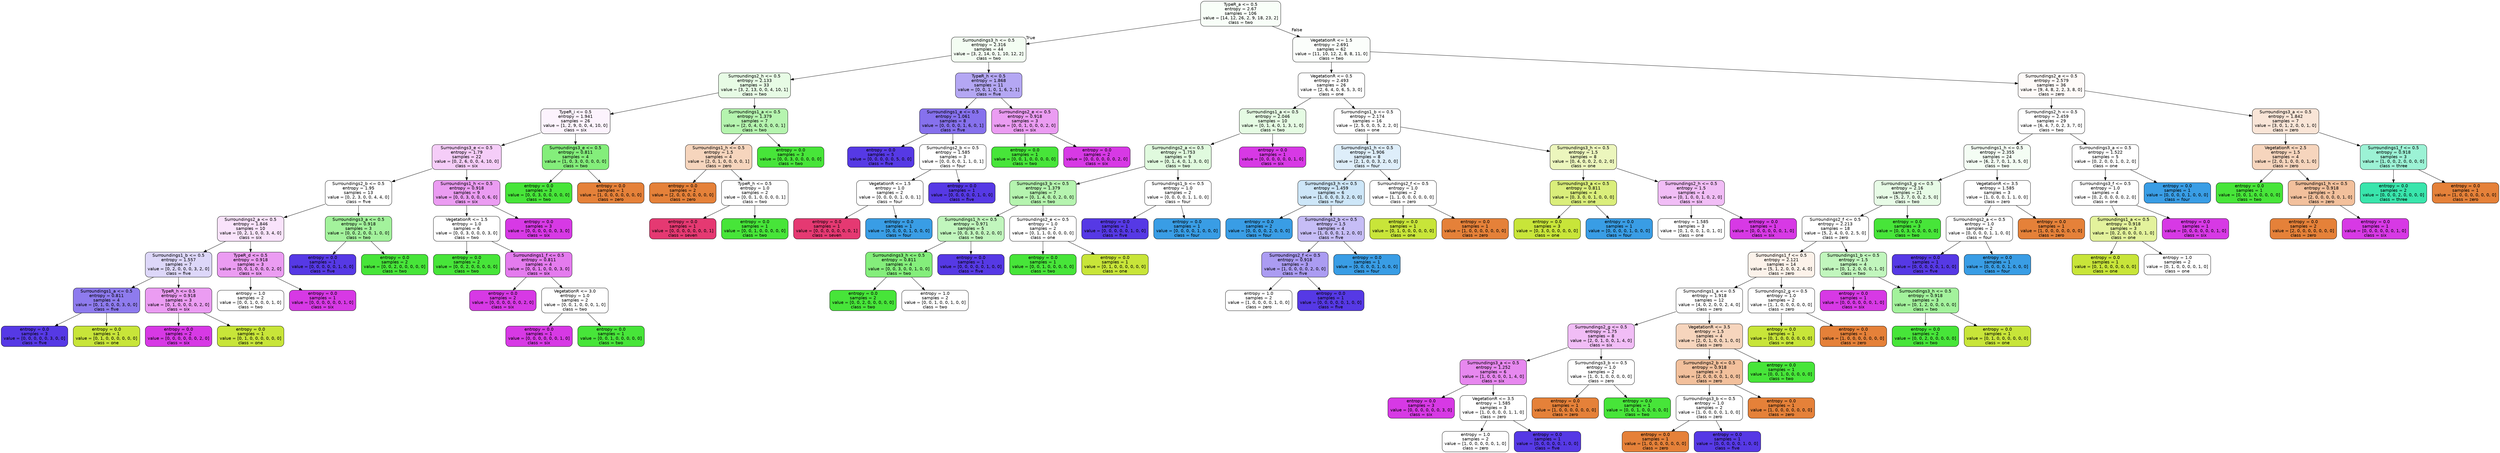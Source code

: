 digraph Tree {
node [shape=box, style="filled, rounded", color="black", fontname=helvetica] ;
edge [fontname=helvetica] ;
0 [label="TypeR_a <= 0.5\nentropy = 2.67\nsamples = 106\nvalue = [14, 12, 26, 2, 9, 18, 23, 2]\nclass = two", fillcolor="#47e53909"] ;
1 [label="Surroundings3_h <= 0.5\nentropy = 2.316\nsamples = 44\nvalue = [3, 2, 14, 0, 1, 10, 12, 2]\nclass = two", fillcolor="#47e53910"] ;
0 -> 1 [labeldistance=2.5, labelangle=45, headlabel="True"] ;
2 [label="Surroundings2_h <= 0.5\nentropy = 2.133\nsamples = 33\nvalue = [3, 2, 13, 0, 0, 4, 10, 1]\nclass = two", fillcolor="#47e53921"] ;
1 -> 2 ;
3 [label="TypeR_i <= 0.5\nentropy = 1.941\nsamples = 26\nvalue = [1, 2, 9, 0, 0, 4, 10, 0]\nclass = six", fillcolor="#d739e50f"] ;
2 -> 3 ;
4 [label="Surroundings3_e <= 0.5\nentropy = 1.79\nsamples = 22\nvalue = [0, 2, 6, 0, 0, 4, 10, 0]\nclass = six", fillcolor="#d739e540"] ;
3 -> 4 ;
5 [label="Surroundings2_b <= 0.5\nentropy = 1.95\nsamples = 13\nvalue = [0, 2, 3, 0, 0, 4, 4, 0]\nclass = five", fillcolor="#5639e500"] ;
4 -> 5 ;
6 [label="Surroundings2_a <= 0.5\nentropy = 1.846\nsamples = 10\nvalue = [0, 2, 1, 0, 0, 3, 4, 0]\nclass = six", fillcolor="#d739e524"] ;
5 -> 6 ;
7 [label="Surroundings1_b <= 0.5\nentropy = 1.557\nsamples = 7\nvalue = [0, 2, 0, 0, 0, 3, 2, 0]\nclass = five", fillcolor="#5639e533"] ;
6 -> 7 ;
8 [label="Surroundings1_a <= 0.5\nentropy = 0.811\nsamples = 4\nvalue = [0, 1, 0, 0, 0, 3, 0, 0]\nclass = five", fillcolor="#5639e5aa"] ;
7 -> 8 ;
9 [label="entropy = 0.0\nsamples = 3\nvalue = [0, 0, 0, 0, 0, 3, 0, 0]\nclass = five", fillcolor="#5639e5ff"] ;
8 -> 9 ;
10 [label="entropy = 0.0\nsamples = 1\nvalue = [0, 1, 0, 0, 0, 0, 0, 0]\nclass = one", fillcolor="#c8e539ff"] ;
8 -> 10 ;
11 [label="TypeR_h <= 0.5\nentropy = 0.918\nsamples = 3\nvalue = [0, 1, 0, 0, 0, 0, 2, 0]\nclass = six", fillcolor="#d739e57f"] ;
7 -> 11 ;
12 [label="entropy = 0.0\nsamples = 2\nvalue = [0, 0, 0, 0, 0, 0, 2, 0]\nclass = six", fillcolor="#d739e5ff"] ;
11 -> 12 ;
13 [label="entropy = 0.0\nsamples = 1\nvalue = [0, 1, 0, 0, 0, 0, 0, 0]\nclass = one", fillcolor="#c8e539ff"] ;
11 -> 13 ;
14 [label="TypeR_d <= 0.5\nentropy = 0.918\nsamples = 3\nvalue = [0, 0, 1, 0, 0, 0, 2, 0]\nclass = six", fillcolor="#d739e57f"] ;
6 -> 14 ;
15 [label="entropy = 1.0\nsamples = 2\nvalue = [0, 0, 1, 0, 0, 0, 1, 0]\nclass = two", fillcolor="#47e53900"] ;
14 -> 15 ;
16 [label="entropy = 0.0\nsamples = 1\nvalue = [0, 0, 0, 0, 0, 0, 1, 0]\nclass = six", fillcolor="#d739e5ff"] ;
14 -> 16 ;
17 [label="Surroundings3_a <= 0.5\nentropy = 0.918\nsamples = 3\nvalue = [0, 0, 2, 0, 0, 1, 0, 0]\nclass = two", fillcolor="#47e5397f"] ;
5 -> 17 ;
18 [label="entropy = 0.0\nsamples = 1\nvalue = [0, 0, 0, 0, 0, 1, 0, 0]\nclass = five", fillcolor="#5639e5ff"] ;
17 -> 18 ;
19 [label="entropy = 0.0\nsamples = 2\nvalue = [0, 0, 2, 0, 0, 0, 0, 0]\nclass = two", fillcolor="#47e539ff"] ;
17 -> 19 ;
20 [label="Surroundings1_h <= 0.5\nentropy = 0.918\nsamples = 9\nvalue = [0, 0, 3, 0, 0, 0, 6, 0]\nclass = six", fillcolor="#d739e57f"] ;
4 -> 20 ;
21 [label="VegetationR <= 1.5\nentropy = 1.0\nsamples = 6\nvalue = [0, 0, 3, 0, 0, 0, 3, 0]\nclass = two", fillcolor="#47e53900"] ;
20 -> 21 ;
22 [label="entropy = 0.0\nsamples = 2\nvalue = [0, 0, 2, 0, 0, 0, 0, 0]\nclass = two", fillcolor="#47e539ff"] ;
21 -> 22 ;
23 [label="Surroundings1_f <= 0.5\nentropy = 0.811\nsamples = 4\nvalue = [0, 0, 1, 0, 0, 0, 3, 0]\nclass = six", fillcolor="#d739e5aa"] ;
21 -> 23 ;
24 [label="entropy = 0.0\nsamples = 2\nvalue = [0, 0, 0, 0, 0, 0, 2, 0]\nclass = six", fillcolor="#d739e5ff"] ;
23 -> 24 ;
25 [label="VegetationR <= 3.0\nentropy = 1.0\nsamples = 2\nvalue = [0, 0, 1, 0, 0, 0, 1, 0]\nclass = two", fillcolor="#47e53900"] ;
23 -> 25 ;
26 [label="entropy = 0.0\nsamples = 1\nvalue = [0, 0, 0, 0, 0, 0, 1, 0]\nclass = six", fillcolor="#d739e5ff"] ;
25 -> 26 ;
27 [label="entropy = 0.0\nsamples = 1\nvalue = [0, 0, 1, 0, 0, 0, 0, 0]\nclass = two", fillcolor="#47e539ff"] ;
25 -> 27 ;
28 [label="entropy = 0.0\nsamples = 3\nvalue = [0, 0, 0, 0, 0, 0, 3, 0]\nclass = six", fillcolor="#d739e5ff"] ;
20 -> 28 ;
29 [label="Surroundings3_e <= 0.5\nentropy = 0.811\nsamples = 4\nvalue = [1, 0, 3, 0, 0, 0, 0, 0]\nclass = two", fillcolor="#47e539aa"] ;
3 -> 29 ;
30 [label="entropy = 0.0\nsamples = 3\nvalue = [0, 0, 3, 0, 0, 0, 0, 0]\nclass = two", fillcolor="#47e539ff"] ;
29 -> 30 ;
31 [label="entropy = 0.0\nsamples = 1\nvalue = [1, 0, 0, 0, 0, 0, 0, 0]\nclass = zero", fillcolor="#e58139ff"] ;
29 -> 31 ;
32 [label="Surroundings1_a <= 0.5\nentropy = 1.379\nsamples = 7\nvalue = [2, 0, 4, 0, 0, 0, 0, 1]\nclass = two", fillcolor="#47e53966"] ;
2 -> 32 ;
33 [label="Surroundings1_h <= 0.5\nentropy = 1.5\nsamples = 4\nvalue = [2, 0, 1, 0, 0, 0, 0, 1]\nclass = zero", fillcolor="#e5813955"] ;
32 -> 33 ;
34 [label="entropy = 0.0\nsamples = 2\nvalue = [2, 0, 0, 0, 0, 0, 0, 0]\nclass = zero", fillcolor="#e58139ff"] ;
33 -> 34 ;
35 [label="TypeR_h <= 0.5\nentropy = 1.0\nsamples = 2\nvalue = [0, 0, 1, 0, 0, 0, 0, 1]\nclass = two", fillcolor="#47e53900"] ;
33 -> 35 ;
36 [label="entropy = 0.0\nsamples = 1\nvalue = [0, 0, 0, 0, 0, 0, 0, 1]\nclass = seven", fillcolor="#e53972ff"] ;
35 -> 36 ;
37 [label="entropy = 0.0\nsamples = 1\nvalue = [0, 0, 1, 0, 0, 0, 0, 0]\nclass = two", fillcolor="#47e539ff"] ;
35 -> 37 ;
38 [label="entropy = 0.0\nsamples = 3\nvalue = [0, 0, 3, 0, 0, 0, 0, 0]\nclass = two", fillcolor="#47e539ff"] ;
32 -> 38 ;
39 [label="TypeR_h <= 0.5\nentropy = 1.868\nsamples = 11\nvalue = [0, 0, 1, 0, 1, 6, 2, 1]\nclass = five", fillcolor="#5639e571"] ;
1 -> 39 ;
40 [label="Surroundings1_e <= 0.5\nentropy = 1.061\nsamples = 8\nvalue = [0, 0, 0, 0, 1, 6, 0, 1]\nclass = five", fillcolor="#5639e5b6"] ;
39 -> 40 ;
41 [label="entropy = 0.0\nsamples = 5\nvalue = [0, 0, 0, 0, 0, 5, 0, 0]\nclass = five", fillcolor="#5639e5ff"] ;
40 -> 41 ;
42 [label="Surroundings2_b <= 0.5\nentropy = 1.585\nsamples = 3\nvalue = [0, 0, 0, 0, 1, 1, 0, 1]\nclass = four", fillcolor="#399de500"] ;
40 -> 42 ;
43 [label="VegetationR <= 1.5\nentropy = 1.0\nsamples = 2\nvalue = [0, 0, 0, 0, 1, 0, 0, 1]\nclass = four", fillcolor="#399de500"] ;
42 -> 43 ;
44 [label="entropy = 0.0\nsamples = 1\nvalue = [0, 0, 0, 0, 0, 0, 0, 1]\nclass = seven", fillcolor="#e53972ff"] ;
43 -> 44 ;
45 [label="entropy = 0.0\nsamples = 1\nvalue = [0, 0, 0, 0, 1, 0, 0, 0]\nclass = four", fillcolor="#399de5ff"] ;
43 -> 45 ;
46 [label="entropy = 0.0\nsamples = 1\nvalue = [0, 0, 0, 0, 0, 1, 0, 0]\nclass = five", fillcolor="#5639e5ff"] ;
42 -> 46 ;
47 [label="Surroundings2_e <= 0.5\nentropy = 0.918\nsamples = 3\nvalue = [0, 0, 1, 0, 0, 0, 2, 0]\nclass = six", fillcolor="#d739e57f"] ;
39 -> 47 ;
48 [label="entropy = 0.0\nsamples = 1\nvalue = [0, 0, 1, 0, 0, 0, 0, 0]\nclass = two", fillcolor="#47e539ff"] ;
47 -> 48 ;
49 [label="entropy = 0.0\nsamples = 2\nvalue = [0, 0, 0, 0, 0, 0, 2, 0]\nclass = six", fillcolor="#d739e5ff"] ;
47 -> 49 ;
50 [label="VegetationR <= 1.5\nentropy = 2.691\nsamples = 62\nvalue = [11, 10, 12, 2, 8, 8, 11, 0]\nclass = two", fillcolor="#47e53905"] ;
0 -> 50 [labeldistance=2.5, labelangle=-45, headlabel="False"] ;
51 [label="VegetationR <= 0.5\nentropy = 2.493\nsamples = 26\nvalue = [2, 6, 4, 0, 6, 5, 3, 0]\nclass = one", fillcolor="#c8e53900"] ;
50 -> 51 ;
52 [label="Surroundings1_a <= 0.5\nentropy = 2.046\nsamples = 10\nvalue = [0, 1, 4, 0, 1, 3, 1, 0]\nclass = two", fillcolor="#47e53924"] ;
51 -> 52 ;
53 [label="Surroundings2_a <= 0.5\nentropy = 1.753\nsamples = 9\nvalue = [0, 1, 4, 0, 1, 3, 0, 0]\nclass = two", fillcolor="#47e5392a"] ;
52 -> 53 ;
54 [label="Surroundings3_b <= 0.5\nentropy = 1.379\nsamples = 7\nvalue = [0, 1, 4, 0, 0, 2, 0, 0]\nclass = two", fillcolor="#47e53966"] ;
53 -> 54 ;
55 [label="Surroundings1_h <= 0.5\nentropy = 0.971\nsamples = 5\nvalue = [0, 0, 3, 0, 0, 2, 0, 0]\nclass = two", fillcolor="#47e53955"] ;
54 -> 55 ;
56 [label="Surroundings3_h <= 0.5\nentropy = 0.811\nsamples = 4\nvalue = [0, 0, 3, 0, 0, 1, 0, 0]\nclass = two", fillcolor="#47e539aa"] ;
55 -> 56 ;
57 [label="entropy = 0.0\nsamples = 2\nvalue = [0, 0, 2, 0, 0, 0, 0, 0]\nclass = two", fillcolor="#47e539ff"] ;
56 -> 57 ;
58 [label="entropy = 1.0\nsamples = 2\nvalue = [0, 0, 1, 0, 0, 1, 0, 0]\nclass = two", fillcolor="#47e53900"] ;
56 -> 58 ;
59 [label="entropy = 0.0\nsamples = 1\nvalue = [0, 0, 0, 0, 0, 1, 0, 0]\nclass = five", fillcolor="#5639e5ff"] ;
55 -> 59 ;
60 [label="Surroundings2_e <= 0.5\nentropy = 1.0\nsamples = 2\nvalue = [0, 1, 1, 0, 0, 0, 0, 0]\nclass = one", fillcolor="#c8e53900"] ;
54 -> 60 ;
61 [label="entropy = 0.0\nsamples = 1\nvalue = [0, 0, 1, 0, 0, 0, 0, 0]\nclass = two", fillcolor="#47e539ff"] ;
60 -> 61 ;
62 [label="entropy = 0.0\nsamples = 1\nvalue = [0, 1, 0, 0, 0, 0, 0, 0]\nclass = one", fillcolor="#c8e539ff"] ;
60 -> 62 ;
63 [label="Surroundings1_b <= 0.5\nentropy = 1.0\nsamples = 2\nvalue = [0, 0, 0, 0, 1, 1, 0, 0]\nclass = four", fillcolor="#399de500"] ;
53 -> 63 ;
64 [label="entropy = 0.0\nsamples = 1\nvalue = [0, 0, 0, 0, 0, 1, 0, 0]\nclass = five", fillcolor="#5639e5ff"] ;
63 -> 64 ;
65 [label="entropy = 0.0\nsamples = 1\nvalue = [0, 0, 0, 0, 1, 0, 0, 0]\nclass = four", fillcolor="#399de5ff"] ;
63 -> 65 ;
66 [label="entropy = 0.0\nsamples = 1\nvalue = [0, 0, 0, 0, 0, 0, 1, 0]\nclass = six", fillcolor="#d739e5ff"] ;
52 -> 66 ;
67 [label="Surroundings1_b <= 0.5\nentropy = 2.174\nsamples = 16\nvalue = [2, 5, 0, 0, 5, 2, 2, 0]\nclass = one", fillcolor="#c8e53900"] ;
51 -> 67 ;
68 [label="Surroundings1_h <= 0.5\nentropy = 1.906\nsamples = 8\nvalue = [2, 1, 0, 0, 3, 2, 0, 0]\nclass = four", fillcolor="#399de52a"] ;
67 -> 68 ;
69 [label="Surroundings3_h <= 0.5\nentropy = 1.459\nsamples = 6\nvalue = [1, 0, 0, 0, 3, 2, 0, 0]\nclass = four", fillcolor="#399de540"] ;
68 -> 69 ;
70 [label="entropy = 0.0\nsamples = 2\nvalue = [0, 0, 0, 0, 2, 0, 0, 0]\nclass = four", fillcolor="#399de5ff"] ;
69 -> 70 ;
71 [label="Surroundings2_b <= 0.5\nentropy = 1.5\nsamples = 4\nvalue = [1, 0, 0, 0, 1, 2, 0, 0]\nclass = five", fillcolor="#5639e555"] ;
69 -> 71 ;
72 [label="Surroundings2_f <= 0.5\nentropy = 0.918\nsamples = 3\nvalue = [1, 0, 0, 0, 0, 2, 0, 0]\nclass = five", fillcolor="#5639e57f"] ;
71 -> 72 ;
73 [label="entropy = 1.0\nsamples = 2\nvalue = [1, 0, 0, 0, 0, 1, 0, 0]\nclass = zero", fillcolor="#e5813900"] ;
72 -> 73 ;
74 [label="entropy = 0.0\nsamples = 1\nvalue = [0, 0, 0, 0, 0, 1, 0, 0]\nclass = five", fillcolor="#5639e5ff"] ;
72 -> 74 ;
75 [label="entropy = 0.0\nsamples = 1\nvalue = [0, 0, 0, 0, 1, 0, 0, 0]\nclass = four", fillcolor="#399de5ff"] ;
71 -> 75 ;
76 [label="Surroundings2_f <= 0.5\nentropy = 1.0\nsamples = 2\nvalue = [1, 1, 0, 0, 0, 0, 0, 0]\nclass = zero", fillcolor="#e5813900"] ;
68 -> 76 ;
77 [label="entropy = 0.0\nsamples = 1\nvalue = [0, 1, 0, 0, 0, 0, 0, 0]\nclass = one", fillcolor="#c8e539ff"] ;
76 -> 77 ;
78 [label="entropy = 0.0\nsamples = 1\nvalue = [1, 0, 0, 0, 0, 0, 0, 0]\nclass = zero", fillcolor="#e58139ff"] ;
76 -> 78 ;
79 [label="Surroundings3_h <= 0.5\nentropy = 1.5\nsamples = 8\nvalue = [0, 4, 0, 0, 2, 0, 2, 0]\nclass = one", fillcolor="#c8e53955"] ;
67 -> 79 ;
80 [label="Surroundings3_a <= 0.5\nentropy = 0.811\nsamples = 4\nvalue = [0, 3, 0, 0, 1, 0, 0, 0]\nclass = one", fillcolor="#c8e539aa"] ;
79 -> 80 ;
81 [label="entropy = 0.0\nsamples = 3\nvalue = [0, 3, 0, 0, 0, 0, 0, 0]\nclass = one", fillcolor="#c8e539ff"] ;
80 -> 81 ;
82 [label="entropy = 0.0\nsamples = 1\nvalue = [0, 0, 0, 0, 1, 0, 0, 0]\nclass = four", fillcolor="#399de5ff"] ;
80 -> 82 ;
83 [label="Surroundings2_h <= 0.5\nentropy = 1.5\nsamples = 4\nvalue = [0, 1, 0, 0, 1, 0, 2, 0]\nclass = six", fillcolor="#d739e555"] ;
79 -> 83 ;
84 [label="entropy = 1.585\nsamples = 3\nvalue = [0, 1, 0, 0, 1, 0, 1, 0]\nclass = one", fillcolor="#c8e53900"] ;
83 -> 84 ;
85 [label="entropy = 0.0\nsamples = 1\nvalue = [0, 0, 0, 0, 0, 0, 1, 0]\nclass = six", fillcolor="#d739e5ff"] ;
83 -> 85 ;
86 [label="Surroundings2_e <= 0.5\nentropy = 2.579\nsamples = 36\nvalue = [9, 4, 8, 2, 2, 3, 8, 0]\nclass = zero", fillcolor="#e5813909"] ;
50 -> 86 ;
87 [label="Surroundings2_h <= 0.5\nentropy = 2.459\nsamples = 29\nvalue = [6, 4, 7, 0, 2, 3, 7, 0]\nclass = two", fillcolor="#47e53900"] ;
86 -> 87 ;
88 [label="Surroundings1_h <= 0.5\nentropy = 2.355\nsamples = 24\nvalue = [6, 2, 7, 0, 1, 3, 5, 0]\nclass = two", fillcolor="#47e5390e"] ;
87 -> 88 ;
89 [label="Surroundings3_g <= 0.5\nentropy = 2.16\nsamples = 21\nvalue = [5, 2, 7, 0, 0, 2, 5, 0]\nclass = two", fillcolor="#47e53920"] ;
88 -> 89 ;
90 [label="Surroundings2_f <= 0.5\nentropy = 2.213\nsamples = 18\nvalue = [5, 2, 4, 0, 0, 2, 5, 0]\nclass = zero", fillcolor="#e5813900"] ;
89 -> 90 ;
91 [label="Surroundings1_f <= 0.5\nentropy = 2.121\nsamples = 14\nvalue = [5, 1, 2, 0, 0, 2, 4, 0]\nclass = zero", fillcolor="#e581391a"] ;
90 -> 91 ;
92 [label="Surroundings1_a <= 0.5\nentropy = 1.918\nsamples = 12\nvalue = [4, 0, 2, 0, 0, 2, 4, 0]\nclass = zero", fillcolor="#e5813900"] ;
91 -> 92 ;
93 [label="Surroundings2_g <= 0.5\nentropy = 1.75\nsamples = 8\nvalue = [2, 0, 1, 0, 0, 1, 4, 0]\nclass = six", fillcolor="#d739e555"] ;
92 -> 93 ;
94 [label="Surroundings3_a <= 0.5\nentropy = 1.252\nsamples = 6\nvalue = [1, 0, 0, 0, 0, 1, 4, 0]\nclass = six", fillcolor="#d739e599"] ;
93 -> 94 ;
95 [label="entropy = 0.0\nsamples = 3\nvalue = [0, 0, 0, 0, 0, 0, 3, 0]\nclass = six", fillcolor="#d739e5ff"] ;
94 -> 95 ;
96 [label="VegetationR <= 3.5\nentropy = 1.585\nsamples = 3\nvalue = [1, 0, 0, 0, 0, 1, 1, 0]\nclass = zero", fillcolor="#e5813900"] ;
94 -> 96 ;
97 [label="entropy = 1.0\nsamples = 2\nvalue = [1, 0, 0, 0, 0, 0, 1, 0]\nclass = zero", fillcolor="#e5813900"] ;
96 -> 97 ;
98 [label="entropy = 0.0\nsamples = 1\nvalue = [0, 0, 0, 0, 0, 1, 0, 0]\nclass = five", fillcolor="#5639e5ff"] ;
96 -> 98 ;
99 [label="Surroundings3_b <= 0.5\nentropy = 1.0\nsamples = 2\nvalue = [1, 0, 1, 0, 0, 0, 0, 0]\nclass = zero", fillcolor="#e5813900"] ;
93 -> 99 ;
100 [label="entropy = 0.0\nsamples = 1\nvalue = [1, 0, 0, 0, 0, 0, 0, 0]\nclass = zero", fillcolor="#e58139ff"] ;
99 -> 100 ;
101 [label="entropy = 0.0\nsamples = 1\nvalue = [0, 0, 1, 0, 0, 0, 0, 0]\nclass = two", fillcolor="#47e539ff"] ;
99 -> 101 ;
102 [label="VegetationR <= 3.5\nentropy = 1.5\nsamples = 4\nvalue = [2, 0, 1, 0, 0, 1, 0, 0]\nclass = zero", fillcolor="#e5813955"] ;
92 -> 102 ;
103 [label="Surroundings2_b <= 0.5\nentropy = 0.918\nsamples = 3\nvalue = [2, 0, 0, 0, 0, 1, 0, 0]\nclass = zero", fillcolor="#e581397f"] ;
102 -> 103 ;
104 [label="Surroundings3_b <= 0.5\nentropy = 1.0\nsamples = 2\nvalue = [1, 0, 0, 0, 0, 1, 0, 0]\nclass = zero", fillcolor="#e5813900"] ;
103 -> 104 ;
105 [label="entropy = 0.0\nsamples = 1\nvalue = [1, 0, 0, 0, 0, 0, 0, 0]\nclass = zero", fillcolor="#e58139ff"] ;
104 -> 105 ;
106 [label="entropy = 0.0\nsamples = 1\nvalue = [0, 0, 0, 0, 0, 1, 0, 0]\nclass = five", fillcolor="#5639e5ff"] ;
104 -> 106 ;
107 [label="entropy = 0.0\nsamples = 1\nvalue = [1, 0, 0, 0, 0, 0, 0, 0]\nclass = zero", fillcolor="#e58139ff"] ;
103 -> 107 ;
108 [label="entropy = 0.0\nsamples = 1\nvalue = [0, 0, 1, 0, 0, 0, 0, 0]\nclass = two", fillcolor="#47e539ff"] ;
102 -> 108 ;
109 [label="Surroundings2_g <= 0.5\nentropy = 1.0\nsamples = 2\nvalue = [1, 1, 0, 0, 0, 0, 0, 0]\nclass = zero", fillcolor="#e5813900"] ;
91 -> 109 ;
110 [label="entropy = 0.0\nsamples = 1\nvalue = [0, 1, 0, 0, 0, 0, 0, 0]\nclass = one", fillcolor="#c8e539ff"] ;
109 -> 110 ;
111 [label="entropy = 0.0\nsamples = 1\nvalue = [1, 0, 0, 0, 0, 0, 0, 0]\nclass = zero", fillcolor="#e58139ff"] ;
109 -> 111 ;
112 [label="Surroundings1_b <= 0.5\nentropy = 1.5\nsamples = 4\nvalue = [0, 1, 2, 0, 0, 0, 1, 0]\nclass = two", fillcolor="#47e53955"] ;
90 -> 112 ;
113 [label="entropy = 0.0\nsamples = 1\nvalue = [0, 0, 0, 0, 0, 0, 1, 0]\nclass = six", fillcolor="#d739e5ff"] ;
112 -> 113 ;
114 [label="Surroundings3_h <= 0.5\nentropy = 0.918\nsamples = 3\nvalue = [0, 1, 2, 0, 0, 0, 0, 0]\nclass = two", fillcolor="#47e5397f"] ;
112 -> 114 ;
115 [label="entropy = 0.0\nsamples = 2\nvalue = [0, 0, 2, 0, 0, 0, 0, 0]\nclass = two", fillcolor="#47e539ff"] ;
114 -> 115 ;
116 [label="entropy = 0.0\nsamples = 1\nvalue = [0, 1, 0, 0, 0, 0, 0, 0]\nclass = one", fillcolor="#c8e539ff"] ;
114 -> 116 ;
117 [label="entropy = 0.0\nsamples = 3\nvalue = [0, 0, 3, 0, 0, 0, 0, 0]\nclass = two", fillcolor="#47e539ff"] ;
89 -> 117 ;
118 [label="VegetationR <= 3.5\nentropy = 1.585\nsamples = 3\nvalue = [1, 0, 0, 0, 1, 1, 0, 0]\nclass = zero", fillcolor="#e5813900"] ;
88 -> 118 ;
119 [label="Surroundings2_a <= 0.5\nentropy = 1.0\nsamples = 2\nvalue = [0, 0, 0, 0, 1, 1, 0, 0]\nclass = four", fillcolor="#399de500"] ;
118 -> 119 ;
120 [label="entropy = 0.0\nsamples = 1\nvalue = [0, 0, 0, 0, 0, 1, 0, 0]\nclass = five", fillcolor="#5639e5ff"] ;
119 -> 120 ;
121 [label="entropy = 0.0\nsamples = 1\nvalue = [0, 0, 0, 0, 1, 0, 0, 0]\nclass = four", fillcolor="#399de5ff"] ;
119 -> 121 ;
122 [label="entropy = 0.0\nsamples = 1\nvalue = [1, 0, 0, 0, 0, 0, 0, 0]\nclass = zero", fillcolor="#e58139ff"] ;
118 -> 122 ;
123 [label="Surroundings3_a <= 0.5\nentropy = 1.522\nsamples = 5\nvalue = [0, 2, 0, 0, 1, 0, 2, 0]\nclass = one", fillcolor="#c8e53900"] ;
87 -> 123 ;
124 [label="Surroundings3_f <= 0.5\nentropy = 1.0\nsamples = 4\nvalue = [0, 2, 0, 0, 0, 0, 2, 0]\nclass = one", fillcolor="#c8e53900"] ;
123 -> 124 ;
125 [label="Surroundings1_a <= 0.5\nentropy = 0.918\nsamples = 3\nvalue = [0, 2, 0, 0, 0, 0, 1, 0]\nclass = one", fillcolor="#c8e5397f"] ;
124 -> 125 ;
126 [label="entropy = 0.0\nsamples = 1\nvalue = [0, 1, 0, 0, 0, 0, 0, 0]\nclass = one", fillcolor="#c8e539ff"] ;
125 -> 126 ;
127 [label="entropy = 1.0\nsamples = 2\nvalue = [0, 1, 0, 0, 0, 0, 1, 0]\nclass = one", fillcolor="#c8e53900"] ;
125 -> 127 ;
128 [label="entropy = 0.0\nsamples = 1\nvalue = [0, 0, 0, 0, 0, 0, 1, 0]\nclass = six", fillcolor="#d739e5ff"] ;
124 -> 128 ;
129 [label="entropy = 0.0\nsamples = 1\nvalue = [0, 0, 0, 0, 1, 0, 0, 0]\nclass = four", fillcolor="#399de5ff"] ;
123 -> 129 ;
130 [label="Surroundings3_a <= 0.5\nentropy = 1.842\nsamples = 7\nvalue = [3, 0, 1, 2, 0, 0, 1, 0]\nclass = zero", fillcolor="#e5813933"] ;
86 -> 130 ;
131 [label="VegetationR <= 2.5\nentropy = 1.5\nsamples = 4\nvalue = [2, 0, 1, 0, 0, 0, 1, 0]\nclass = zero", fillcolor="#e5813955"] ;
130 -> 131 ;
132 [label="entropy = 0.0\nsamples = 1\nvalue = [0, 0, 1, 0, 0, 0, 0, 0]\nclass = two", fillcolor="#47e539ff"] ;
131 -> 132 ;
133 [label="Surroundings1_h <= 0.5\nentropy = 0.918\nsamples = 3\nvalue = [2, 0, 0, 0, 0, 0, 1, 0]\nclass = zero", fillcolor="#e581397f"] ;
131 -> 133 ;
134 [label="entropy = 0.0\nsamples = 2\nvalue = [2, 0, 0, 0, 0, 0, 0, 0]\nclass = zero", fillcolor="#e58139ff"] ;
133 -> 134 ;
135 [label="entropy = 0.0\nsamples = 1\nvalue = [0, 0, 0, 0, 0, 0, 1, 0]\nclass = six", fillcolor="#d739e5ff"] ;
133 -> 135 ;
136 [label="Surroundings1_f <= 0.5\nentropy = 0.918\nsamples = 3\nvalue = [1, 0, 0, 2, 0, 0, 0, 0]\nclass = three", fillcolor="#39e5ac7f"] ;
130 -> 136 ;
137 [label="entropy = 0.0\nsamples = 2\nvalue = [0, 0, 0, 2, 0, 0, 0, 0]\nclass = three", fillcolor="#39e5acff"] ;
136 -> 137 ;
138 [label="entropy = 0.0\nsamples = 1\nvalue = [1, 0, 0, 0, 0, 0, 0, 0]\nclass = zero", fillcolor="#e58139ff"] ;
136 -> 138 ;
}